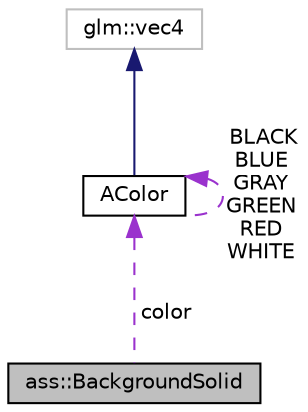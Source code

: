 digraph "ass::BackgroundSolid"
{
 // LATEX_PDF_SIZE
  edge [fontname="Helvetica",fontsize="10",labelfontname="Helvetica",labelfontsize="10"];
  node [fontname="Helvetica",fontsize="10",shape=record];
  Node1 [label="ass::BackgroundSolid",height=0.2,width=0.4,color="black", fillcolor="grey75", style="filled", fontcolor="black",tooltip="Represents solid (single color) background."];
  Node2 -> Node1 [dir="back",color="darkorchid3",fontsize="10",style="dashed",label=" color" ,fontname="Helvetica"];
  Node2 [label="AColor",height=0.2,width=0.4,color="black", fillcolor="white", style="filled",URL="$classAColor.html",tooltip="Represents a 4-component floating point color."];
  Node3 -> Node2 [dir="back",color="midnightblue",fontsize="10",style="solid",fontname="Helvetica"];
  Node3 [label="glm::vec4",height=0.2,width=0.4,color="grey75", fillcolor="white", style="filled",tooltip=" "];
  Node2 -> Node2 [dir="back",color="darkorchid3",fontsize="10",style="dashed",label=" BLACK\nBLUE\nGRAY\nGREEN\nRED\nWHITE" ,fontname="Helvetica"];
}
